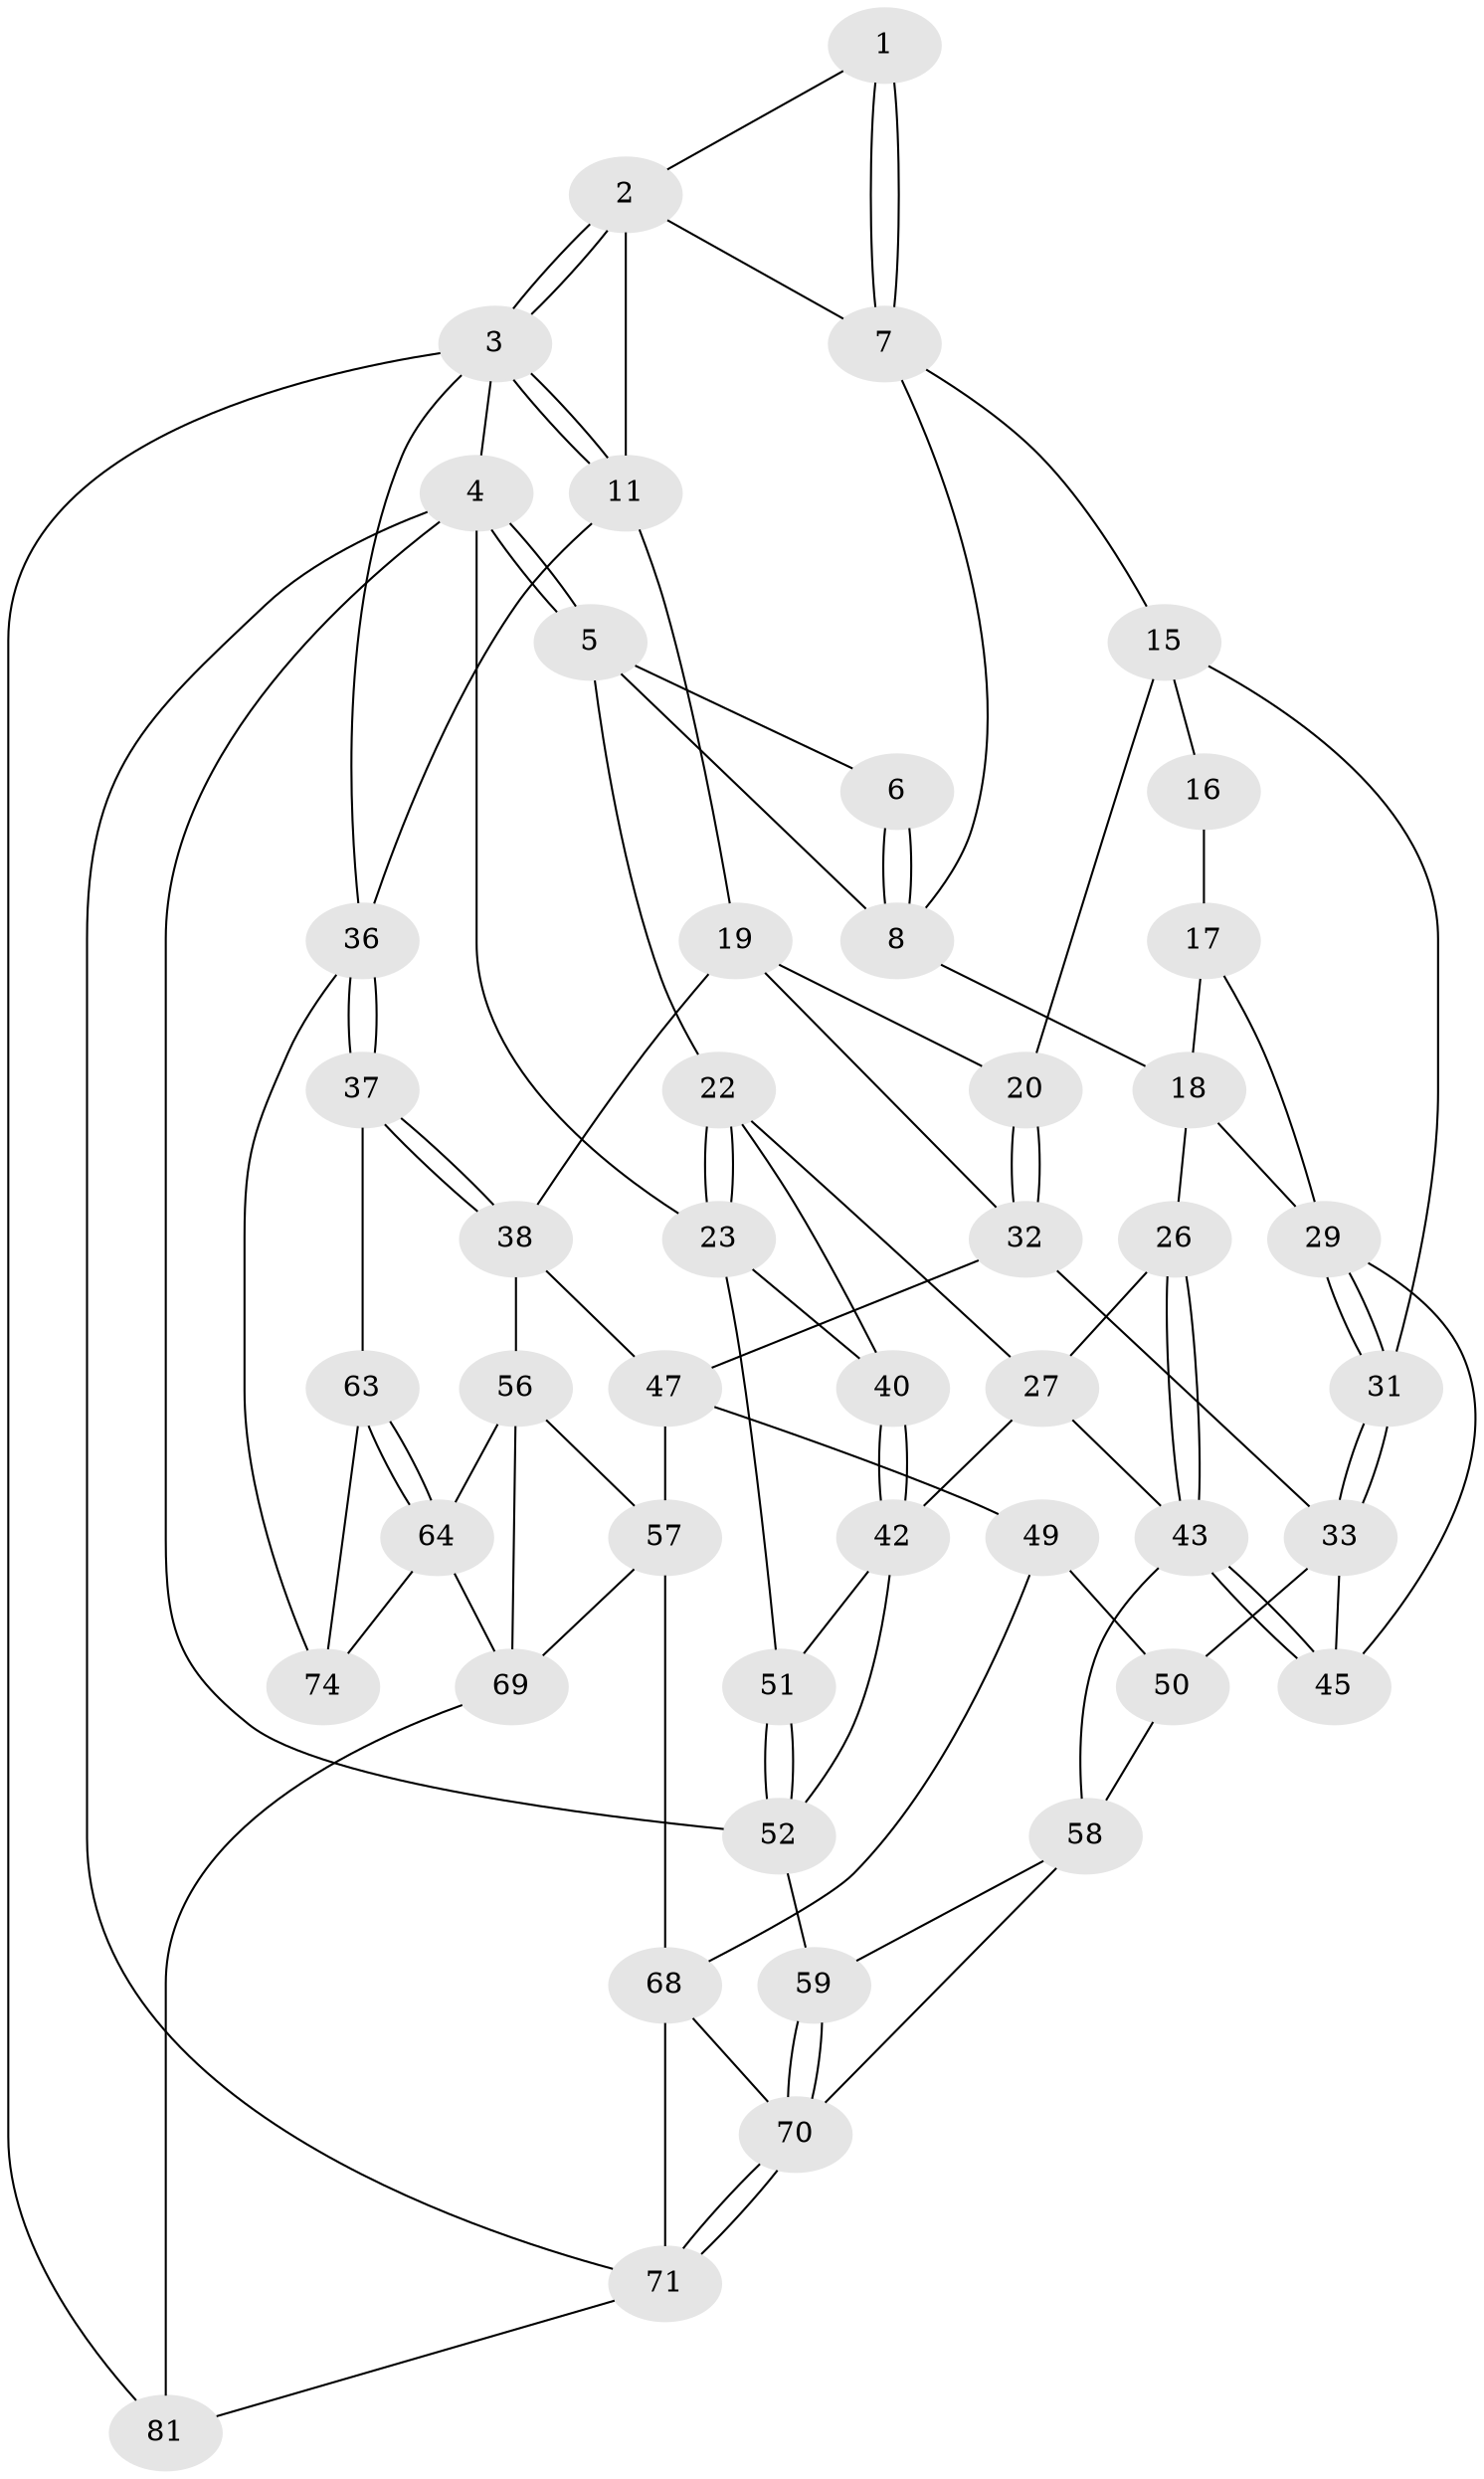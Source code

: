 // Generated by graph-tools (version 1.1) at 2025/52/02/27/25 19:52:44]
// undirected, 47 vertices, 103 edges
graph export_dot {
graph [start="1"]
  node [color=gray90,style=filled];
  1 [pos="+0.48795594085054994+0"];
  2 [pos="+0.9469130443024627+0",super="+9"];
  3 [pos="+1+0",super="+78"];
  4 [pos="+0+0",super="+53"];
  5 [pos="+0+0",super="+14"];
  6 [pos="+0.25061317373988956+0"];
  7 [pos="+0.5522331372320044+0.08042426280620098",super="+10"];
  8 [pos="+0.3563938311580791+0.15725123101671162",super="+13"];
  11 [pos="+1+0.36937496653537794",super="+12"];
  15 [pos="+0.6380981694134796+0.19158463373665807",super="+21"];
  16 [pos="+0.5513524956758958+0.23569835468566674"];
  17 [pos="+0.41041968079891233+0.2244886101344384",super="+24"];
  18 [pos="+0.3536226584665772+0.21070441755170857",super="+25"];
  19 [pos="+0.8067307476966976+0.27295722728258265",super="+34"];
  20 [pos="+0.719975813527912+0.2552576503294324"];
  22 [pos="+0.20102505238591845+0.24865554394850692",super="+28"];
  23 [pos="+0+0",super="+39"];
  26 [pos="+0.35185905056350514+0.37651064908161497"];
  27 [pos="+0.29746032145273266+0.38064126645023283",super="+41"];
  29 [pos="+0.48975198428399375+0.39589802705202265",super="+30"];
  31 [pos="+0.5621532722331251+0.4263182307764071"];
  32 [pos="+0.6581077398197736+0.4851910430444419",super="+35"];
  33 [pos="+0.6015148619292571+0.47461325130416465",super="+46"];
  36 [pos="+1+0.554029633267019",super="+73"];
  37 [pos="+0.9880004606517319+0.5896595856106157"];
  38 [pos="+0.9406753788543715+0.5725719996089715",super="+55"];
  40 [pos="+0.14531500316489587+0.3704773373625146"];
  42 [pos="+0.15804373267969318+0.5318621100801061",super="+54"];
  43 [pos="+0.3227067311405211+0.5770614516227968",super="+44"];
  45 [pos="+0.42143272704564194+0.5677672866643215"];
  47 [pos="+0.6855278695865019+0.5262901072551043",super="+48"];
  49 [pos="+0.5934643912454239+0.6719862333762178",super="+66"];
  50 [pos="+0.5045575767476084+0.6121625494185203",super="+61"];
  51 [pos="+0+0.5848689992803481"];
  52 [pos="+0+1",super="+60"];
  56 [pos="+0.6995662011388499+0.7059289693008992",super="+65"];
  57 [pos="+0.6581962266849645+0.6826481865369346",super="+67"];
  58 [pos="+0.2668845330699755+0.7023559931647528",super="+62"];
  59 [pos="+0.1297060668158805+0.7484399522118865"];
  63 [pos="+0.8676700408994371+0.7437638367319205",super="+75"];
  64 [pos="+0.8006793421468187+0.7951179343637312",super="+77"];
  68 [pos="+0.4804739968183258+0.8907520849729079",super="+79"];
  69 [pos="+0.6410213770149605+0.8718590022847309",super="+80"];
  70 [pos="+0.1270041386429181+0.9627926235948039",super="+72"];
  71 [pos="+0+1",super="+82"];
  74 [pos="+1+1",super="+76"];
  81 [pos="+0.8494203918046106+1"];
  1 -- 2;
  1 -- 7;
  1 -- 7;
  2 -- 3;
  2 -- 3;
  2 -- 7;
  2 -- 11;
  3 -- 4 [weight=2];
  3 -- 11;
  3 -- 11;
  3 -- 81;
  3 -- 36;
  4 -- 5;
  4 -- 5;
  4 -- 23;
  4 -- 52;
  4 -- 71;
  5 -- 6;
  5 -- 22;
  5 -- 8;
  6 -- 8;
  6 -- 8;
  7 -- 8;
  7 -- 15;
  8 -- 18;
  11 -- 36;
  11 -- 19;
  15 -- 16;
  15 -- 20;
  15 -- 31;
  16 -- 17 [weight=2];
  17 -- 18;
  17 -- 29;
  18 -- 26;
  18 -- 29;
  19 -- 20;
  19 -- 38;
  19 -- 32;
  20 -- 32;
  20 -- 32;
  22 -- 23;
  22 -- 23;
  22 -- 40;
  22 -- 27;
  23 -- 40;
  23 -- 51;
  26 -- 27;
  26 -- 43;
  26 -- 43;
  27 -- 43;
  27 -- 42;
  29 -- 31;
  29 -- 31;
  29 -- 45;
  31 -- 33;
  31 -- 33;
  32 -- 33;
  32 -- 47;
  33 -- 50;
  33 -- 45;
  36 -- 37;
  36 -- 37;
  36 -- 74;
  37 -- 38;
  37 -- 38;
  37 -- 63;
  38 -- 56;
  38 -- 47;
  40 -- 42;
  40 -- 42;
  42 -- 51;
  42 -- 52;
  43 -- 45;
  43 -- 45;
  43 -- 58;
  47 -- 49;
  47 -- 57;
  49 -- 50 [weight=2];
  49 -- 68;
  50 -- 58;
  51 -- 52;
  51 -- 52;
  52 -- 59;
  56 -- 57;
  56 -- 64;
  56 -- 69;
  57 -- 68;
  57 -- 69;
  58 -- 59;
  58 -- 70;
  59 -- 70;
  59 -- 70;
  63 -- 64;
  63 -- 64;
  63 -- 74 [weight=2];
  64 -- 69;
  64 -- 74;
  68 -- 71;
  68 -- 70;
  69 -- 81;
  70 -- 71;
  70 -- 71;
  71 -- 81;
}
